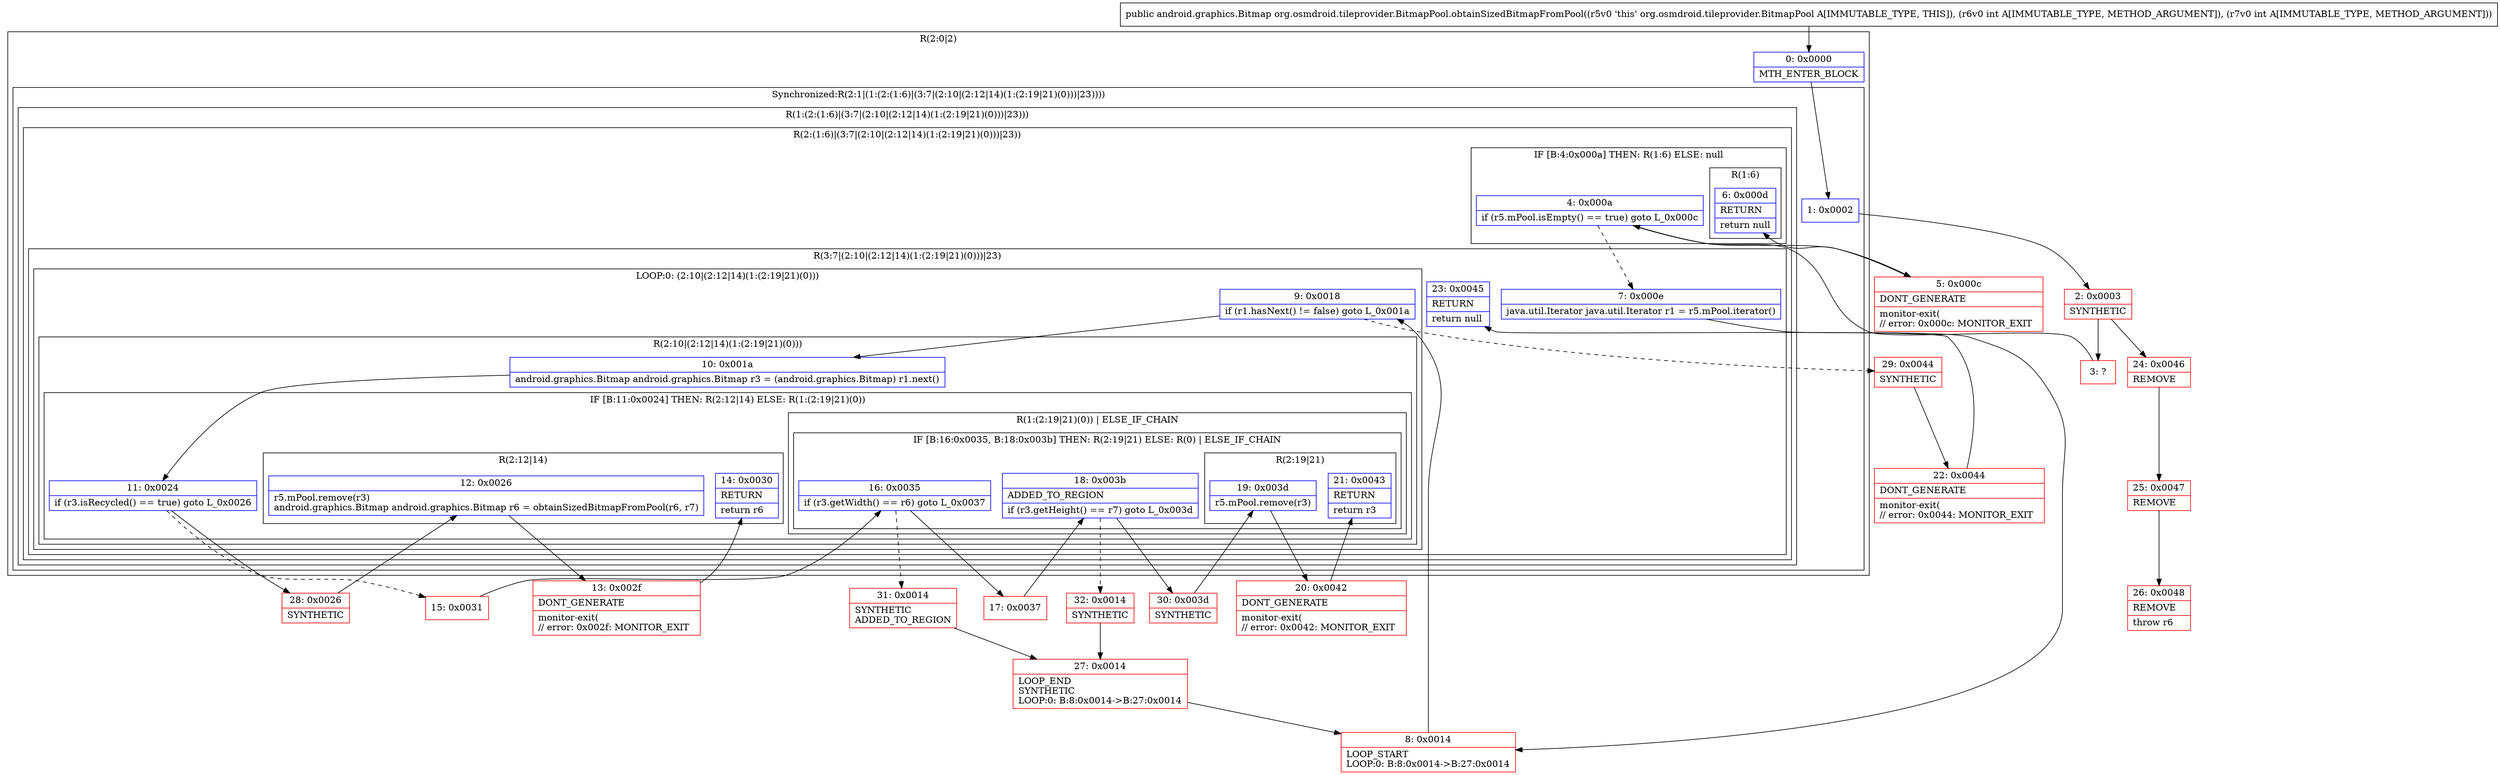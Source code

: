 digraph "CFG fororg.osmdroid.tileprovider.BitmapPool.obtainSizedBitmapFromPool(II)Landroid\/graphics\/Bitmap;" {
subgraph cluster_Region_2010574048 {
label = "R(2:0|2)";
node [shape=record,color=blue];
Node_0 [shape=record,label="{0\:\ 0x0000|MTH_ENTER_BLOCK\l}"];
subgraph cluster_SynchronizedRegion_2050287436 {
label = "Synchronized:R(2:1|(1:(2:(1:6)|(3:7|(2:10|(2:12|14)(1:(2:19|21)(0)))|23))))";
node [shape=record,color=blue];
Node_1 [shape=record,label="{1\:\ 0x0002}"];
subgraph cluster_Region_432117999 {
label = "R(1:(2:(1:6)|(3:7|(2:10|(2:12|14)(1:(2:19|21)(0)))|23)))";
node [shape=record,color=blue];
subgraph cluster_Region_1065677061 {
label = "R(2:(1:6)|(3:7|(2:10|(2:12|14)(1:(2:19|21)(0)))|23))";
node [shape=record,color=blue];
subgraph cluster_IfRegion_2138418169 {
label = "IF [B:4:0x000a] THEN: R(1:6) ELSE: null";
node [shape=record,color=blue];
Node_4 [shape=record,label="{4\:\ 0x000a|if (r5.mPool.isEmpty() == true) goto L_0x000c\l}"];
subgraph cluster_Region_581316060 {
label = "R(1:6)";
node [shape=record,color=blue];
Node_6 [shape=record,label="{6\:\ 0x000d|RETURN\l|return null\l}"];
}
}
subgraph cluster_Region_1881352042 {
label = "R(3:7|(2:10|(2:12|14)(1:(2:19|21)(0)))|23)";
node [shape=record,color=blue];
Node_7 [shape=record,label="{7\:\ 0x000e|java.util.Iterator java.util.Iterator r1 = r5.mPool.iterator()\l}"];
subgraph cluster_LoopRegion_1255960001 {
label = "LOOP:0: (2:10|(2:12|14)(1:(2:19|21)(0)))";
node [shape=record,color=blue];
Node_9 [shape=record,label="{9\:\ 0x0018|if (r1.hasNext() != false) goto L_0x001a\l}"];
subgraph cluster_Region_2096923876 {
label = "R(2:10|(2:12|14)(1:(2:19|21)(0)))";
node [shape=record,color=blue];
Node_10 [shape=record,label="{10\:\ 0x001a|android.graphics.Bitmap android.graphics.Bitmap r3 = (android.graphics.Bitmap) r1.next()\l}"];
subgraph cluster_IfRegion_528732245 {
label = "IF [B:11:0x0024] THEN: R(2:12|14) ELSE: R(1:(2:19|21)(0))";
node [shape=record,color=blue];
Node_11 [shape=record,label="{11\:\ 0x0024|if (r3.isRecycled() == true) goto L_0x0026\l}"];
subgraph cluster_Region_1987226808 {
label = "R(2:12|14)";
node [shape=record,color=blue];
Node_12 [shape=record,label="{12\:\ 0x0026|r5.mPool.remove(r3)\landroid.graphics.Bitmap android.graphics.Bitmap r6 = obtainSizedBitmapFromPool(r6, r7)\l}"];
Node_14 [shape=record,label="{14\:\ 0x0030|RETURN\l|return r6\l}"];
}
subgraph cluster_Region_926277511 {
label = "R(1:(2:19|21)(0)) | ELSE_IF_CHAIN\l";
node [shape=record,color=blue];
subgraph cluster_IfRegion_1600746962 {
label = "IF [B:16:0x0035, B:18:0x003b] THEN: R(2:19|21) ELSE: R(0) | ELSE_IF_CHAIN\l";
node [shape=record,color=blue];
Node_16 [shape=record,label="{16\:\ 0x0035|if (r3.getWidth() == r6) goto L_0x0037\l}"];
Node_18 [shape=record,label="{18\:\ 0x003b|ADDED_TO_REGION\l|if (r3.getHeight() == r7) goto L_0x003d\l}"];
subgraph cluster_Region_1202327935 {
label = "R(2:19|21)";
node [shape=record,color=blue];
Node_19 [shape=record,label="{19\:\ 0x003d|r5.mPool.remove(r3)\l}"];
Node_21 [shape=record,label="{21\:\ 0x0043|RETURN\l|return r3\l}"];
}
subgraph cluster_Region_790695101 {
label = "R(0)";
node [shape=record,color=blue];
}
}
}
}
}
}
Node_23 [shape=record,label="{23\:\ 0x0045|RETURN\l|return null\l}"];
}
}
}
}
}
Node_2 [shape=record,color=red,label="{2\:\ 0x0003|SYNTHETIC\l}"];
Node_3 [shape=record,color=red,label="{3\:\ ?}"];
Node_5 [shape=record,color=red,label="{5\:\ 0x000c|DONT_GENERATE\l|monitor\-exit(\l\/\/ error: 0x000c: MONITOR_EXIT  \l}"];
Node_8 [shape=record,color=red,label="{8\:\ 0x0014|LOOP_START\lLOOP:0: B:8:0x0014\-\>B:27:0x0014\l}"];
Node_13 [shape=record,color=red,label="{13\:\ 0x002f|DONT_GENERATE\l|monitor\-exit(\l\/\/ error: 0x002f: MONITOR_EXIT  \l}"];
Node_15 [shape=record,color=red,label="{15\:\ 0x0031}"];
Node_17 [shape=record,color=red,label="{17\:\ 0x0037}"];
Node_20 [shape=record,color=red,label="{20\:\ 0x0042|DONT_GENERATE\l|monitor\-exit(\l\/\/ error: 0x0042: MONITOR_EXIT  \l}"];
Node_22 [shape=record,color=red,label="{22\:\ 0x0044|DONT_GENERATE\l|monitor\-exit(\l\/\/ error: 0x0044: MONITOR_EXIT  \l}"];
Node_24 [shape=record,color=red,label="{24\:\ 0x0046|REMOVE\l}"];
Node_25 [shape=record,color=red,label="{25\:\ 0x0047|REMOVE\l}"];
Node_26 [shape=record,color=red,label="{26\:\ 0x0048|REMOVE\l|throw r6\l}"];
Node_27 [shape=record,color=red,label="{27\:\ 0x0014|LOOP_END\lSYNTHETIC\lLOOP:0: B:8:0x0014\-\>B:27:0x0014\l}"];
Node_28 [shape=record,color=red,label="{28\:\ 0x0026|SYNTHETIC\l}"];
Node_29 [shape=record,color=red,label="{29\:\ 0x0044|SYNTHETIC\l}"];
Node_30 [shape=record,color=red,label="{30\:\ 0x003d|SYNTHETIC\l}"];
Node_31 [shape=record,color=red,label="{31\:\ 0x0014|SYNTHETIC\lADDED_TO_REGION\l}"];
Node_32 [shape=record,color=red,label="{32\:\ 0x0014|SYNTHETIC\l}"];
MethodNode[shape=record,label="{public android.graphics.Bitmap org.osmdroid.tileprovider.BitmapPool.obtainSizedBitmapFromPool((r5v0 'this' org.osmdroid.tileprovider.BitmapPool A[IMMUTABLE_TYPE, THIS]), (r6v0 int A[IMMUTABLE_TYPE, METHOD_ARGUMENT]), (r7v0 int A[IMMUTABLE_TYPE, METHOD_ARGUMENT])) }"];
MethodNode -> Node_0;
Node_0 -> Node_1;
Node_1 -> Node_2;
Node_4 -> Node_5;
Node_4 -> Node_7[style=dashed];
Node_7 -> Node_8;
Node_9 -> Node_10;
Node_9 -> Node_29[style=dashed];
Node_10 -> Node_11;
Node_11 -> Node_15[style=dashed];
Node_11 -> Node_28;
Node_12 -> Node_13;
Node_16 -> Node_17;
Node_16 -> Node_31[style=dashed];
Node_18 -> Node_30;
Node_18 -> Node_32[style=dashed];
Node_19 -> Node_20;
Node_2 -> Node_3;
Node_2 -> Node_24;
Node_3 -> Node_4;
Node_5 -> Node_6;
Node_8 -> Node_9;
Node_13 -> Node_14;
Node_15 -> Node_16;
Node_17 -> Node_18;
Node_20 -> Node_21;
Node_22 -> Node_23;
Node_24 -> Node_25;
Node_25 -> Node_26;
Node_27 -> Node_8;
Node_28 -> Node_12;
Node_29 -> Node_22;
Node_30 -> Node_19;
Node_31 -> Node_27;
Node_32 -> Node_27;
}

